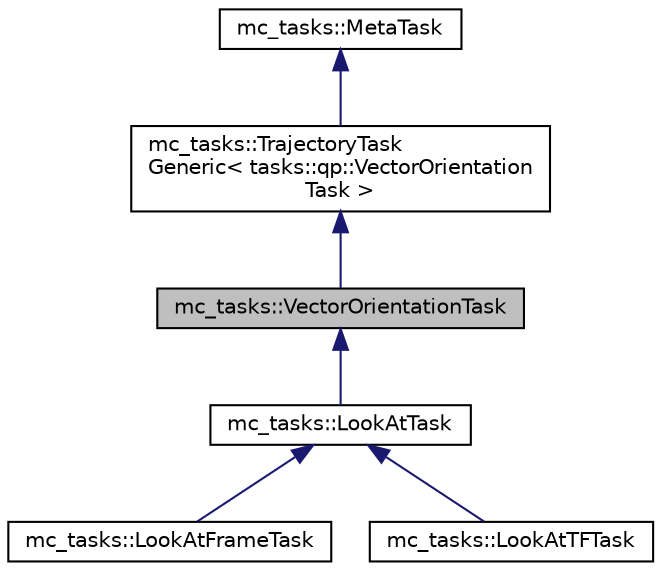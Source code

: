 digraph "mc_tasks::VectorOrientationTask"
{
 // INTERACTIVE_SVG=YES
  edge [fontname="Helvetica",fontsize="10",labelfontname="Helvetica",labelfontsize="10"];
  node [fontname="Helvetica",fontsize="10",shape=record];
  Node0 [label="mc_tasks::VectorOrientationTask",height=0.2,width=0.4,color="black", fillcolor="grey75", style="filled", fontcolor="black"];
  Node1 -> Node0 [dir="back",color="midnightblue",fontsize="10",style="solid",fontname="Helvetica"];
  Node1 [label="mc_tasks::TrajectoryTask\lGeneric\< tasks::qp::VectorOrientation\lTask \>",height=0.2,width=0.4,color="black", fillcolor="white", style="filled",URL="$structmc__tasks_1_1TrajectoryTaskGeneric.html"];
  Node2 -> Node1 [dir="back",color="midnightblue",fontsize="10",style="solid",fontname="Helvetica"];
  Node2 [label="mc_tasks::MetaTask",height=0.2,width=0.4,color="black", fillcolor="white", style="filled",URL="$structmc__tasks_1_1MetaTask.html",tooltip="Represents a generic task. "];
  Node0 -> Node3 [dir="back",color="midnightblue",fontsize="10",style="solid",fontname="Helvetica"];
  Node3 [label="mc_tasks::LookAtTask",height=0.2,width=0.4,color="black", fillcolor="white", style="filled",URL="$structmc__tasks_1_1LookAtTask.html",tooltip="Orient a \"gaze\" vector defined on a body to look towards a world position. This task is a convenience..."];
  Node3 -> Node4 [dir="back",color="midnightblue",fontsize="10",style="solid",fontname="Helvetica"];
  Node4 [label="mc_tasks::LookAtFrameTask",height=0.2,width=0.4,color="black", fillcolor="white", style="filled",URL="$structmc__tasks_1_1LookAtFrameTask.html",tooltip="Track a frame position with a \"gaze\" vector. This task is a convenience wrapper for LookAtTask that t..."];
  Node3 -> Node5 [dir="back",color="midnightblue",fontsize="10",style="solid",fontname="Helvetica"];
  Node5 [label="mc_tasks::LookAtTFTask",height=0.2,width=0.4,color="black", fillcolor="white", style="filled",URL="$structmc__tasks_1_1LookAtTFTask.html",tooltip="Control the gaze vector of a body to look towards a world position updated at each iteration from a R..."];
}
